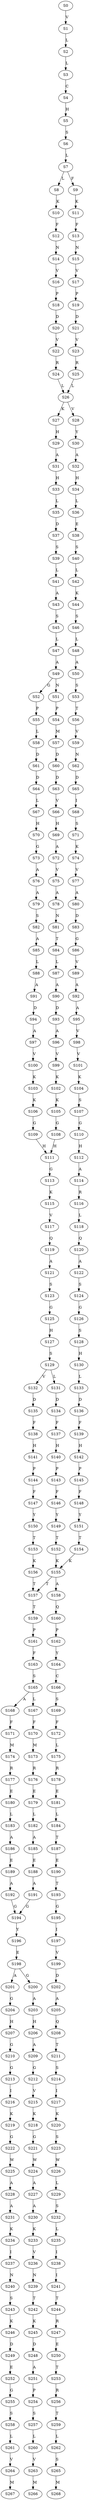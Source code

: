 strict digraph  {
	S0 -> S1 [ label = V ];
	S1 -> S2 [ label = L ];
	S2 -> S3 [ label = L ];
	S3 -> S4 [ label = C ];
	S4 -> S5 [ label = H ];
	S5 -> S6 [ label = S ];
	S6 -> S7 [ label = L ];
	S7 -> S8 [ label = L ];
	S7 -> S9 [ label = F ];
	S8 -> S10 [ label = K ];
	S9 -> S11 [ label = K ];
	S10 -> S12 [ label = F ];
	S11 -> S13 [ label = F ];
	S12 -> S14 [ label = N ];
	S13 -> S15 [ label = N ];
	S14 -> S16 [ label = V ];
	S15 -> S17 [ label = V ];
	S16 -> S18 [ label = P ];
	S17 -> S19 [ label = P ];
	S18 -> S20 [ label = D ];
	S19 -> S21 [ label = D ];
	S20 -> S22 [ label = V ];
	S21 -> S23 [ label = V ];
	S22 -> S24 [ label = R ];
	S23 -> S25 [ label = R ];
	S24 -> S26 [ label = L ];
	S25 -> S26 [ label = L ];
	S26 -> S27 [ label = K ];
	S26 -> S28 [ label = V ];
	S27 -> S29 [ label = H ];
	S28 -> S30 [ label = Y ];
	S29 -> S31 [ label = A ];
	S30 -> S32 [ label = A ];
	S31 -> S33 [ label = H ];
	S32 -> S34 [ label = H ];
	S33 -> S35 [ label = L ];
	S34 -> S36 [ label = L ];
	S35 -> S37 [ label = D ];
	S36 -> S38 [ label = E ];
	S37 -> S39 [ label = S ];
	S38 -> S40 [ label = S ];
	S39 -> S41 [ label = L ];
	S40 -> S42 [ label = L ];
	S41 -> S43 [ label = A ];
	S42 -> S44 [ label = K ];
	S43 -> S45 [ label = S ];
	S44 -> S46 [ label = S ];
	S45 -> S47 [ label = L ];
	S46 -> S48 [ label = L ];
	S47 -> S49 [ label = A ];
	S48 -> S50 [ label = A ];
	S49 -> S51 [ label = N ];
	S49 -> S52 [ label = G ];
	S50 -> S53 [ label = S ];
	S51 -> S54 [ label = P ];
	S52 -> S55 [ label = P ];
	S53 -> S56 [ label = T ];
	S54 -> S57 [ label = M ];
	S55 -> S58 [ label = L ];
	S56 -> S59 [ label = V ];
	S57 -> S60 [ label = D ];
	S58 -> S61 [ label = D ];
	S59 -> S62 [ label = N ];
	S60 -> S63 [ label = D ];
	S61 -> S64 [ label = D ];
	S62 -> S65 [ label = D ];
	S63 -> S66 [ label = V ];
	S64 -> S67 [ label = L ];
	S65 -> S68 [ label = I ];
	S66 -> S69 [ label = H ];
	S67 -> S70 [ label = H ];
	S68 -> S71 [ label = S ];
	S69 -> S72 [ label = A ];
	S70 -> S73 [ label = G ];
	S71 -> S74 [ label = K ];
	S72 -> S75 [ label = V ];
	S73 -> S76 [ label = A ];
	S74 -> S77 [ label = V ];
	S75 -> S78 [ label = A ];
	S76 -> S79 [ label = A ];
	S77 -> S80 [ label = A ];
	S78 -> S81 [ label = N ];
	S79 -> S82 [ label = S ];
	S80 -> S83 [ label = D ];
	S81 -> S84 [ label = T ];
	S82 -> S85 [ label = A ];
	S83 -> S86 [ label = G ];
	S84 -> S87 [ label = L ];
	S85 -> S88 [ label = L ];
	S86 -> S89 [ label = V ];
	S87 -> S90 [ label = A ];
	S88 -> S91 [ label = A ];
	S89 -> S92 [ label = A ];
	S90 -> S93 [ label = D ];
	S91 -> S94 [ label = D ];
	S92 -> S95 [ label = A ];
	S93 -> S96 [ label = A ];
	S94 -> S97 [ label = A ];
	S95 -> S98 [ label = V ];
	S96 -> S99 [ label = V ];
	S97 -> S100 [ label = V ];
	S98 -> S101 [ label = V ];
	S99 -> S102 [ label = K ];
	S100 -> S103 [ label = K ];
	S101 -> S104 [ label = K ];
	S102 -> S105 [ label = K ];
	S103 -> S106 [ label = K ];
	S104 -> S107 [ label = S ];
	S105 -> S108 [ label = G ];
	S106 -> S109 [ label = G ];
	S107 -> S110 [ label = G ];
	S108 -> S111 [ label = H ];
	S109 -> S111 [ label = H ];
	S110 -> S112 [ label = H ];
	S111 -> S113 [ label = G ];
	S112 -> S114 [ label = A ];
	S113 -> S115 [ label = K ];
	S114 -> S116 [ label = R ];
	S115 -> S117 [ label = V ];
	S116 -> S118 [ label = L ];
	S117 -> S119 [ label = Q ];
	S118 -> S120 [ label = Q ];
	S119 -> S121 [ label = A ];
	S120 -> S122 [ label = A ];
	S121 -> S123 [ label = S ];
	S122 -> S124 [ label = S ];
	S123 -> S125 [ label = G ];
	S124 -> S126 [ label = G ];
	S125 -> S127 [ label = H ];
	S126 -> S128 [ label = S ];
	S127 -> S129 [ label = S ];
	S128 -> S130 [ label = H ];
	S129 -> S131 [ label = L ];
	S129 -> S132 [ label = V ];
	S130 -> S133 [ label = L ];
	S131 -> S134 [ label = D ];
	S132 -> S135 [ label = D ];
	S133 -> S136 [ label = D ];
	S134 -> S137 [ label = F ];
	S135 -> S138 [ label = F ];
	S136 -> S139 [ label = F ];
	S137 -> S140 [ label = H ];
	S138 -> S141 [ label = H ];
	S139 -> S142 [ label = H ];
	S140 -> S143 [ label = P ];
	S141 -> S144 [ label = P ];
	S142 -> S145 [ label = P ];
	S143 -> S146 [ label = F ];
	S144 -> S147 [ label = F ];
	S145 -> S148 [ label = F ];
	S146 -> S149 [ label = Y ];
	S147 -> S150 [ label = Y ];
	S148 -> S151 [ label = Y ];
	S149 -> S152 [ label = T ];
	S150 -> S153 [ label = T ];
	S151 -> S154 [ label = T ];
	S152 -> S155 [ label = K ];
	S153 -> S156 [ label = K ];
	S154 -> S155 [ label = K ];
	S155 -> S157 [ label = T ];
	S155 -> S158 [ label = A ];
	S156 -> S157 [ label = T ];
	S157 -> S159 [ label = T ];
	S158 -> S160 [ label = Q ];
	S159 -> S161 [ label = P ];
	S160 -> S162 [ label = P ];
	S161 -> S163 [ label = F ];
	S162 -> S164 [ label = Y ];
	S163 -> S165 [ label = S ];
	S164 -> S166 [ label = C ];
	S165 -> S167 [ label = L ];
	S165 -> S168 [ label = A ];
	S166 -> S169 [ label = S ];
	S167 -> S170 [ label = F ];
	S168 -> S171 [ label = F ];
	S169 -> S172 [ label = F ];
	S170 -> S173 [ label = M ];
	S171 -> S174 [ label = M ];
	S172 -> S175 [ label = L ];
	S173 -> S176 [ label = R ];
	S174 -> S177 [ label = R ];
	S175 -> S178 [ label = R ];
	S176 -> S179 [ label = E ];
	S177 -> S180 [ label = E ];
	S178 -> S181 [ label = E ];
	S179 -> S182 [ label = L ];
	S180 -> S183 [ label = L ];
	S181 -> S184 [ label = L ];
	S182 -> S185 [ label = A ];
	S183 -> S186 [ label = A ];
	S184 -> S187 [ label = T ];
	S185 -> S188 [ label = E ];
	S186 -> S189 [ label = E ];
	S187 -> S190 [ label = E ];
	S188 -> S191 [ label = A ];
	S189 -> S192 [ label = A ];
	S190 -> S193 [ label = T ];
	S191 -> S194 [ label = G ];
	S192 -> S194 [ label = G ];
	S193 -> S195 [ label = G ];
	S194 -> S196 [ label = Y ];
	S195 -> S197 [ label = I ];
	S196 -> S198 [ label = E ];
	S197 -> S199 [ label = V ];
	S198 -> S200 [ label = G ];
	S198 -> S201 [ label = A ];
	S199 -> S202 [ label = D ];
	S200 -> S203 [ label = A ];
	S201 -> S204 [ label = G ];
	S202 -> S205 [ label = A ];
	S203 -> S206 [ label = H ];
	S204 -> S207 [ label = H ];
	S205 -> S208 [ label = Q ];
	S206 -> S209 [ label = A ];
	S207 -> S210 [ label = G ];
	S208 -> S211 [ label = T ];
	S209 -> S212 [ label = G ];
	S210 -> S213 [ label = G ];
	S211 -> S214 [ label = S ];
	S212 -> S215 [ label = V ];
	S213 -> S216 [ label = I ];
	S214 -> S217 [ label = I ];
	S215 -> S218 [ label = K ];
	S216 -> S219 [ label = K ];
	S217 -> S220 [ label = K ];
	S218 -> S221 [ label = G ];
	S219 -> S222 [ label = G ];
	S220 -> S223 [ label = S ];
	S221 -> S224 [ label = W ];
	S222 -> S225 [ label = W ];
	S223 -> S226 [ label = W ];
	S224 -> S227 [ label = A ];
	S225 -> S228 [ label = A ];
	S226 -> S229 [ label = L ];
	S227 -> S230 [ label = A ];
	S228 -> S231 [ label = A ];
	S229 -> S232 [ label = S ];
	S230 -> S233 [ label = K ];
	S231 -> S234 [ label = K ];
	S232 -> S235 [ label = L ];
	S233 -> S236 [ label = V ];
	S234 -> S237 [ label = I ];
	S235 -> S238 [ label = I ];
	S236 -> S239 [ label = N ];
	S237 -> S240 [ label = N ];
	S238 -> S241 [ label = I ];
	S239 -> S242 [ label = T ];
	S240 -> S243 [ label = S ];
	S241 -> S244 [ label = T ];
	S242 -> S245 [ label = K ];
	S243 -> S246 [ label = K ];
	S244 -> S247 [ label = R ];
	S245 -> S248 [ label = D ];
	S246 -> S249 [ label = D ];
	S247 -> S250 [ label = E ];
	S248 -> S251 [ label = A ];
	S249 -> S252 [ label = E ];
	S250 -> S253 [ label = T ];
	S251 -> S254 [ label = P ];
	S252 -> S255 [ label = G ];
	S253 -> S256 [ label = R ];
	S254 -> S257 [ label = S ];
	S255 -> S258 [ label = S ];
	S256 -> S259 [ label = T ];
	S257 -> S260 [ label = L ];
	S258 -> S261 [ label = L ];
	S259 -> S262 [ label = L ];
	S260 -> S263 [ label = V ];
	S261 -> S264 [ label = V ];
	S262 -> S265 [ label = S ];
	S263 -> S266 [ label = M ];
	S264 -> S267 [ label = M ];
	S265 -> S268 [ label = M ];
}

